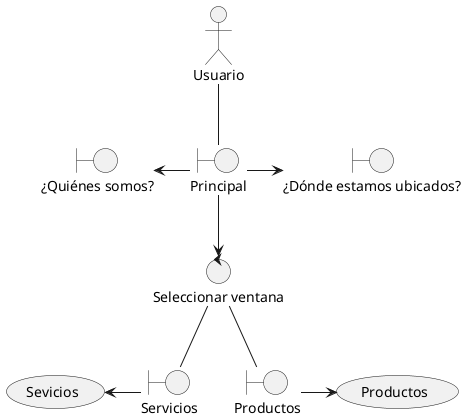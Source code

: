 @startuml

actor Usuario as usuario

    /' boundary '/
boundary "Principal" as principal
boundary "Servicios" as servicios
boundary "Productos" as productos
boundary "¿Quiénes somos?" as quienesSomos
boundary "¿Dónde estamos ubicados? " as ubicacion

usecase (Sevicios) as serviciosUsecase
usecase (Productos) as productosUsecase

control "Seleccionar ventana" as seleccionarVentana

usuario -down-principal
principal -down-> seleccionarVentana
principal -left-> quienesSomos
principal -right-> ubicacion
seleccionarVentana -down- servicios
servicios -left-> serviciosUsecase
seleccionarVentana -down- productos
productos -right-> productosUsecase 

@enduml